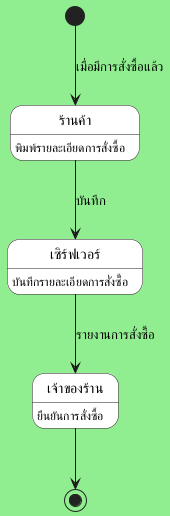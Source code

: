 @startuml ใบสั่งซื้อ
skinparam BackgroundColor lightgreen
skinparam Shadowing false
skinparam state{
   BackgroundColor light      
}
[*] -->  A :เมื่อมีการสั่งซื้อแล้ว
state A as "ร้านค้า"{
    A : พิมพ์รายละเอียดการสั่งซื้อ
}
A --> B :บันทึก
state B as "เซิร์ฟเวอร์"{
    B : บันทึกรายละเอียดการสั่งซื้อ
}
B --> C :รายงานการสั่งซื้อ
state C as "เจ้าของร้าน"{
    C :ยืนยันการสั่งซื้อ
}
C --> [*]


@enduml
